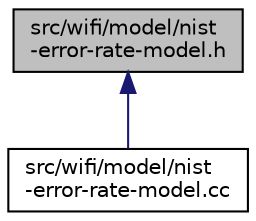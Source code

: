 digraph "src/wifi/model/nist-error-rate-model.h"
{
 // LATEX_PDF_SIZE
  edge [fontname="Helvetica",fontsize="10",labelfontname="Helvetica",labelfontsize="10"];
  node [fontname="Helvetica",fontsize="10",shape=record];
  Node1 [label="src/wifi/model/nist\l-error-rate-model.h",height=0.2,width=0.4,color="black", fillcolor="grey75", style="filled", fontcolor="black",tooltip=" "];
  Node1 -> Node2 [dir="back",color="midnightblue",fontsize="10",style="solid",fontname="Helvetica"];
  Node2 [label="src/wifi/model/nist\l-error-rate-model.cc",height=0.2,width=0.4,color="black", fillcolor="white", style="filled",URL="$nist-error-rate-model_8cc.html",tooltip=" "];
}
